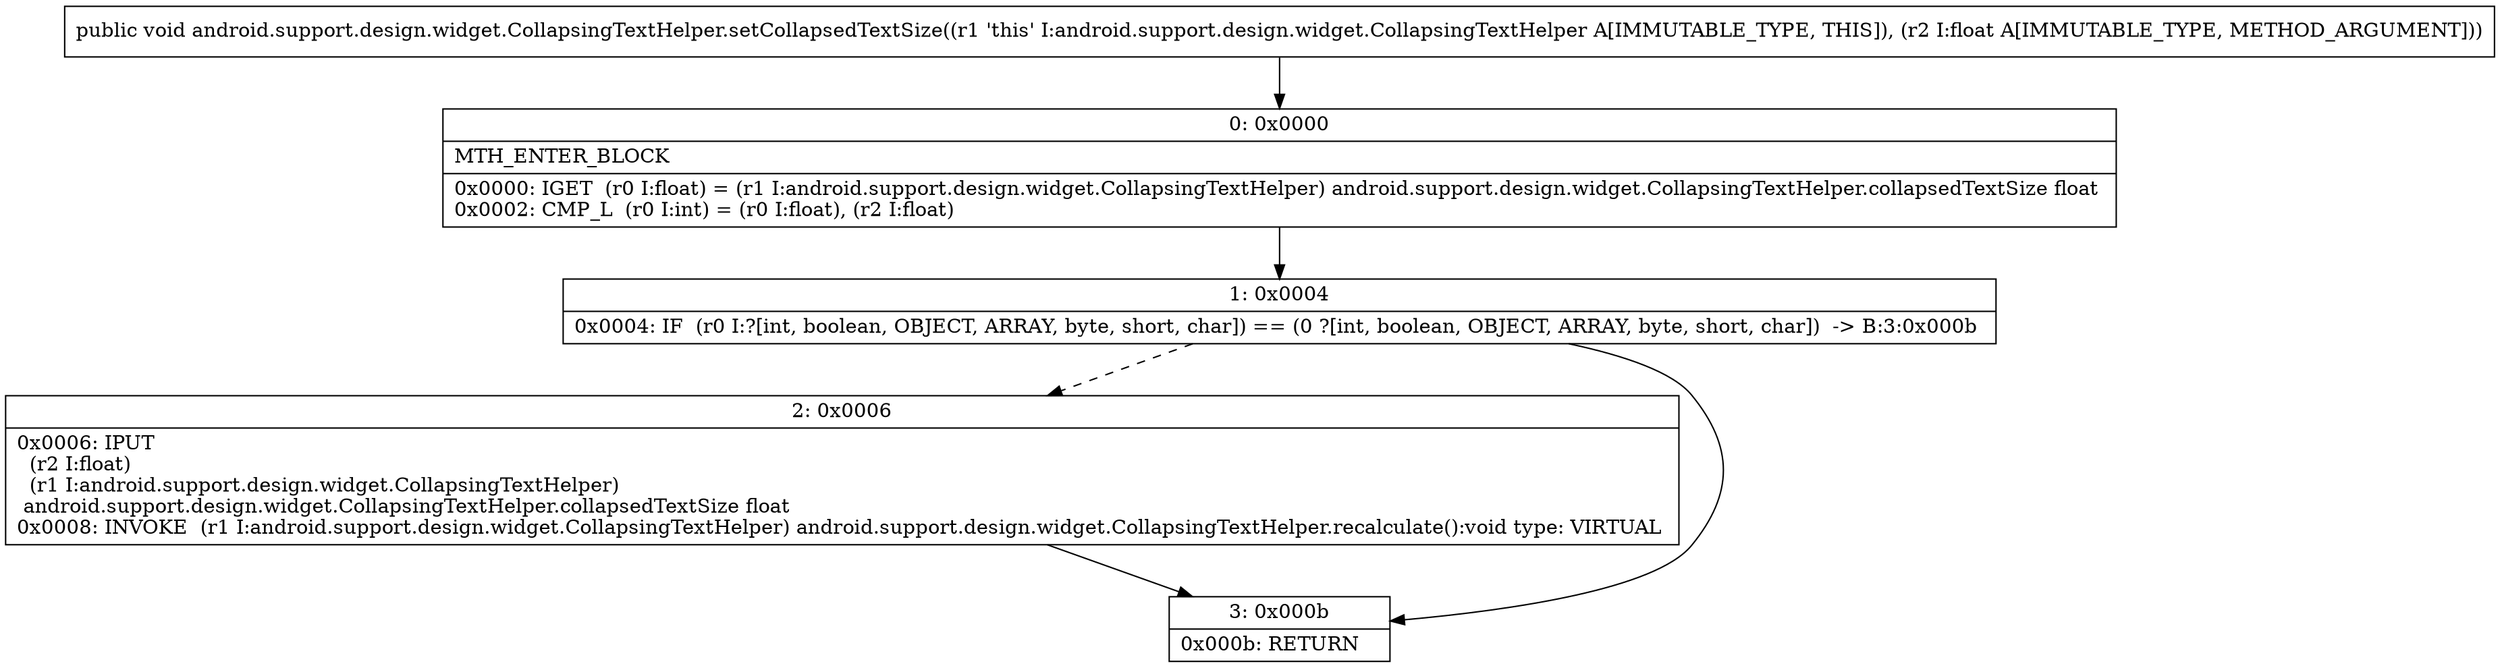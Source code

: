 digraph "CFG forandroid.support.design.widget.CollapsingTextHelper.setCollapsedTextSize(F)V" {
Node_0 [shape=record,label="{0\:\ 0x0000|MTH_ENTER_BLOCK\l|0x0000: IGET  (r0 I:float) = (r1 I:android.support.design.widget.CollapsingTextHelper) android.support.design.widget.CollapsingTextHelper.collapsedTextSize float \l0x0002: CMP_L  (r0 I:int) = (r0 I:float), (r2 I:float) \l}"];
Node_1 [shape=record,label="{1\:\ 0x0004|0x0004: IF  (r0 I:?[int, boolean, OBJECT, ARRAY, byte, short, char]) == (0 ?[int, boolean, OBJECT, ARRAY, byte, short, char])  \-\> B:3:0x000b \l}"];
Node_2 [shape=record,label="{2\:\ 0x0006|0x0006: IPUT  \l  (r2 I:float)\l  (r1 I:android.support.design.widget.CollapsingTextHelper)\l android.support.design.widget.CollapsingTextHelper.collapsedTextSize float \l0x0008: INVOKE  (r1 I:android.support.design.widget.CollapsingTextHelper) android.support.design.widget.CollapsingTextHelper.recalculate():void type: VIRTUAL \l}"];
Node_3 [shape=record,label="{3\:\ 0x000b|0x000b: RETURN   \l}"];
MethodNode[shape=record,label="{public void android.support.design.widget.CollapsingTextHelper.setCollapsedTextSize((r1 'this' I:android.support.design.widget.CollapsingTextHelper A[IMMUTABLE_TYPE, THIS]), (r2 I:float A[IMMUTABLE_TYPE, METHOD_ARGUMENT])) }"];
MethodNode -> Node_0;
Node_0 -> Node_1;
Node_1 -> Node_2[style=dashed];
Node_1 -> Node_3;
Node_2 -> Node_3;
}

